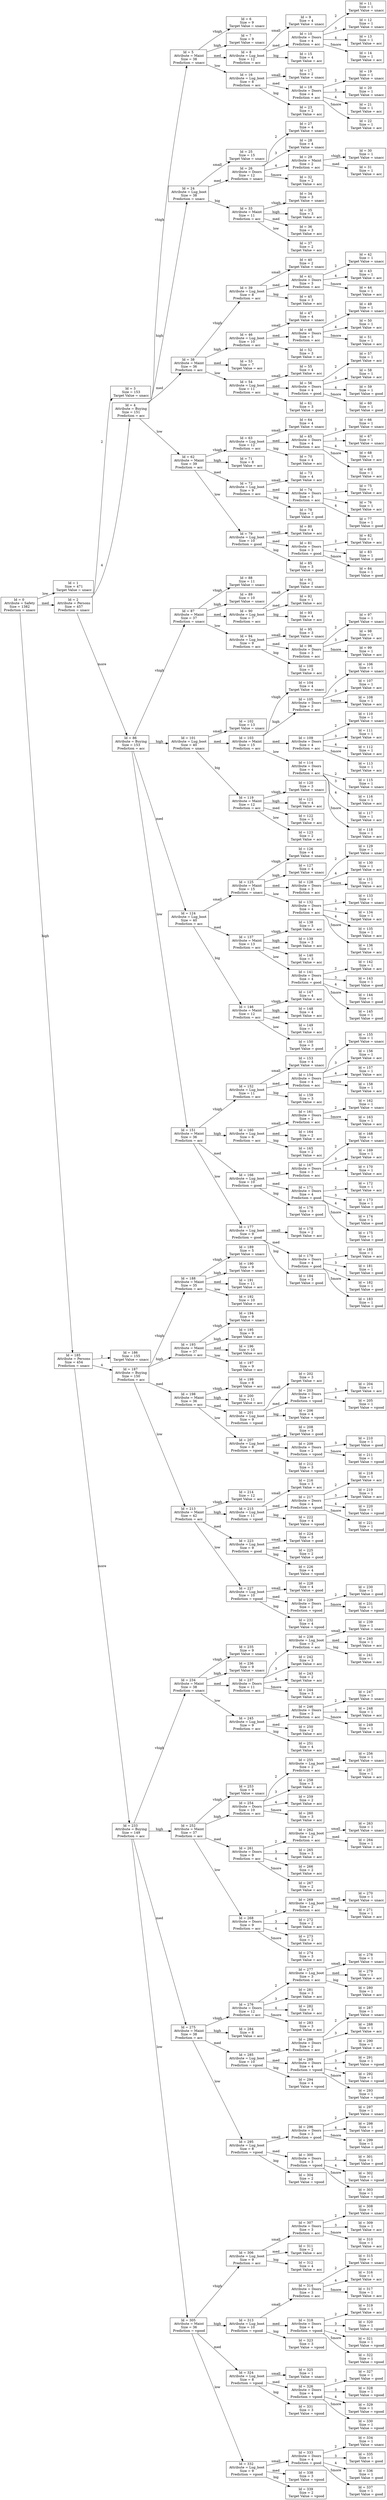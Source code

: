 digraph "Decision Tree" {
	rankdir=LR size="1000,500"
	node [shape=rectangle]
	"Id = 0
 Attribute = Safety
 Size = 1382
 Prediction = unacc" -> "Id = 1
 Size = 471
 Target Value = unacc" [label=low]
	"Id = 0
 Attribute = Safety
 Size = 1382
 Prediction = unacc" -> "Id = 2
 Attribute = Persons
 Size = 457
 Prediction = unacc" [label=med]
	"Id = 0
 Attribute = Safety
 Size = 1382
 Prediction = unacc" -> "Id = 185
 Attribute = Persons
 Size = 454
 Prediction = unacc" [label=high]
	"Id = 2
 Attribute = Persons
 Size = 457
 Prediction = unacc" -> "Id = 3
 Size = 153
 Target Value = unacc" [label=2]
	"Id = 2
 Attribute = Persons
 Size = 457
 Prediction = unacc" -> "Id = 4
 Attribute = Buying
 Size = 151
 Prediction = acc" [label=4]
	"Id = 2
 Attribute = Persons
 Size = 457
 Prediction = unacc" -> "Id = 86
 Attribute = Buying
 Size = 153
 Prediction = acc" [label=more]
	"Id = 185
 Attribute = Persons
 Size = 454
 Prediction = unacc" -> "Id = 186
 Size = 155
 Target Value = unacc" [label=2]
	"Id = 185
 Attribute = Persons
 Size = 454
 Prediction = unacc" -> "Id = 187
 Attribute = Buying
 Size = 150
 Prediction = acc" [label=4]
	"Id = 185
 Attribute = Persons
 Size = 454
 Prediction = unacc" -> "Id = 233
 Attribute = Buying
 Size = 149
 Prediction = acc" [label=more]
	"Id = 4
 Attribute = Buying
 Size = 151
 Prediction = acc" -> "Id = 5
 Attribute = Maint
 Size = 38
 Prediction = unacc" [label=vhigh]
	"Id = 4
 Attribute = Buying
 Size = 151
 Prediction = acc" -> "Id = 24
 Attribute = Lug_boot
 Size = 38
 Prediction = unacc" [label=high]
	"Id = 4
 Attribute = Buying
 Size = 151
 Prediction = acc" -> "Id = 38
 Attribute = Maint
 Size = 36
 Prediction = acc" [label=med]
	"Id = 4
 Attribute = Buying
 Size = 151
 Prediction = acc" -> "Id = 62
 Attribute = Maint
 Size = 39
 Prediction = acc" [label=low]
	"Id = 86
 Attribute = Buying
 Size = 153
 Prediction = acc" -> "Id = 87
 Attribute = Maint
 Size = 37
 Prediction = unacc" [label=vhigh]
	"Id = 86
 Attribute = Buying
 Size = 153
 Prediction = acc" -> "Id = 101
 Attribute = Lug_boot
 Size = 40
 Prediction = unacc" [label=high]
	"Id = 86
 Attribute = Buying
 Size = 153
 Prediction = acc" -> "Id = 124
 Attribute = Lug_boot
 Size = 40
 Prediction = acc" [label=med]
	"Id = 86
 Attribute = Buying
 Size = 153
 Prediction = acc" -> "Id = 151
 Attribute = Maint
 Size = 36
 Prediction = acc" [label=low]
	"Id = 187
 Attribute = Buying
 Size = 150
 Prediction = acc" -> "Id = 188
 Attribute = Maint
 Size = 35
 Prediction = acc" [label=vhigh]
	"Id = 187
 Attribute = Buying
 Size = 150
 Prediction = acc" -> "Id = 193
 Attribute = Maint
 Size = 37
 Prediction = acc" [label=high]
	"Id = 187
 Attribute = Buying
 Size = 150
 Prediction = acc" -> "Id = 198
 Attribute = Maint
 Size = 36
 Prediction = acc" [label=med]
	"Id = 187
 Attribute = Buying
 Size = 150
 Prediction = acc" -> "Id = 213
 Attribute = Maint
 Size = 42
 Prediction = acc" [label=low]
	"Id = 233
 Attribute = Buying
 Size = 149
 Prediction = acc" -> "Id = 234
 Attribute = Maint
 Size = 38
 Prediction = unacc" [label=vhigh]
	"Id = 233
 Attribute = Buying
 Size = 149
 Prediction = acc" -> "Id = 252
 Attribute = Maint
 Size = 37
 Prediction = acc" [label=high]
	"Id = 233
 Attribute = Buying
 Size = 149
 Prediction = acc" -> "Id = 275
 Attribute = Maint
 Size = 38
 Prediction = acc" [label=med]
	"Id = 233
 Attribute = Buying
 Size = 149
 Prediction = acc" -> "Id = 305
 Attribute = Maint
 Size = 36
 Prediction = vgood" [label=low]
	"Id = 5
 Attribute = Maint
 Size = 38
 Prediction = unacc" -> "Id = 6
 Size = 9
 Target Value = unacc" [label=vhigh]
	"Id = 5
 Attribute = Maint
 Size = 38
 Prediction = unacc" -> "Id = 7
 Size = 9
 Target Value = unacc" [label=high]
	"Id = 5
 Attribute = Maint
 Size = 38
 Prediction = unacc" -> "Id = 8
 Attribute = Lug_boot
 Size = 12
 Prediction = acc" [label=med]
	"Id = 5
 Attribute = Maint
 Size = 38
 Prediction = unacc" -> "Id = 16
 Attribute = Lug_boot
 Size = 8
 Prediction = acc" [label=low]
	"Id = 24
 Attribute = Lug_boot
 Size = 38
 Prediction = unacc" -> "Id = 25
 Size = 15
 Target Value = unacc" [label=small]
	"Id = 24
 Attribute = Lug_boot
 Size = 38
 Prediction = unacc" -> "Id = 26
 Attribute = Doors
 Size = 12
 Prediction = unacc" [label=med]
	"Id = 24
 Attribute = Lug_boot
 Size = 38
 Prediction = unacc" -> "Id = 33
 Attribute = Maint
 Size = 11
 Prediction = acc" [label=big]
	"Id = 38
 Attribute = Maint
 Size = 36
 Prediction = acc" -> "Id = 39
 Attribute = Lug_boot
 Size = 8
 Prediction = acc" [label=vhigh]
	"Id = 38
 Attribute = Maint
 Size = 36
 Prediction = acc" -> "Id = 46
 Attribute = Lug_boot
 Size = 10
 Prediction = acc" [label=high]
	"Id = 38
 Attribute = Maint
 Size = 36
 Prediction = acc" -> "Id = 53
 Size = 7
 Target Value = acc" [label=med]
	"Id = 38
 Attribute = Maint
 Size = 36
 Prediction = acc" -> "Id = 54
 Attribute = Lug_boot
 Size = 11
 Prediction = acc" [label=low]
	"Id = 62
 Attribute = Maint
 Size = 39
 Prediction = acc" -> "Id = 63
 Attribute = Lug_boot
 Size = 12
 Prediction = acc" [label=vhigh]
	"Id = 62
 Attribute = Maint
 Size = 39
 Prediction = acc" -> "Id = 71
 Size = 8
 Target Value = acc" [label=high]
	"Id = 62
 Attribute = Maint
 Size = 39
 Prediction = acc" -> "Id = 72
 Attribute = Lug_boot
 Size = 9
 Prediction = acc" [label=med]
	"Id = 62
 Attribute = Maint
 Size = 39
 Prediction = acc" -> "Id = 79
 Attribute = Lug_boot
 Size = 10
 Prediction = good" [label=low]
	"Id = 87
 Attribute = Maint
 Size = 37
 Prediction = unacc" -> "Id = 88
 Size = 11
 Target Value = unacc" [label=vhigh]
	"Id = 87
 Attribute = Maint
 Size = 37
 Prediction = unacc" -> "Id = 89
 Size = 10
 Target Value = unacc" [label=high]
	"Id = 87
 Attribute = Maint
 Size = 37
 Prediction = unacc" -> "Id = 90
 Attribute = Lug_boot
 Size = 7
 Prediction = acc" [label=med]
	"Id = 87
 Attribute = Maint
 Size = 37
 Prediction = unacc" -> "Id = 94
 Attribute = Lug_boot
 Size = 9
 Prediction = acc" [label=low]
	"Id = 101
 Attribute = Lug_boot
 Size = 40
 Prediction = unacc" -> "Id = 102
 Size = 13
 Target Value = unacc" [label=small]
	"Id = 101
 Attribute = Lug_boot
 Size = 40
 Prediction = unacc" -> "Id = 103
 Attribute = Maint
 Size = 15
 Prediction = acc" [label=med]
	"Id = 101
 Attribute = Lug_boot
 Size = 40
 Prediction = unacc" -> "Id = 119
 Attribute = Maint
 Size = 12
 Prediction = acc" [label=big]
	"Id = 124
 Attribute = Lug_boot
 Size = 40
 Prediction = acc" -> "Id = 125
 Attribute = Maint
 Size = 15
 Prediction = unacc" [label=small]
	"Id = 124
 Attribute = Lug_boot
 Size = 40
 Prediction = acc" -> "Id = 137
 Attribute = Maint
 Size = 13
 Prediction = acc" [label=med]
	"Id = 124
 Attribute = Lug_boot
 Size = 40
 Prediction = acc" -> "Id = 146
 Attribute = Maint
 Size = 12
 Prediction = acc" [label=big]
	"Id = 151
 Attribute = Maint
 Size = 36
 Prediction = acc" -> "Id = 152
 Attribute = Lug_boot
 Size = 11
 Prediction = acc" [label=vhigh]
	"Id = 151
 Attribute = Maint
 Size = 36
 Prediction = acc" -> "Id = 160
 Attribute = Lug_boot
 Size = 6
 Prediction = acc" [label=high]
	"Id = 151
 Attribute = Maint
 Size = 36
 Prediction = acc" -> "Id = 166
 Attribute = Lug_boot
 Size = 10
 Prediction = good" [label=med]
	"Id = 151
 Attribute = Maint
 Size = 36
 Prediction = acc" -> "Id = 177
 Attribute = Lug_boot
 Size = 9
 Prediction = good" [label=low]
	"Id = 188
 Attribute = Maint
 Size = 35
 Prediction = acc" -> "Id = 189
 Size = 5
 Target Value = unacc" [label=vhigh]
	"Id = 188
 Attribute = Maint
 Size = 35
 Prediction = acc" -> "Id = 190
 Size = 9
 Target Value = unacc" [label=high]
	"Id = 188
 Attribute = Maint
 Size = 35
 Prediction = acc" -> "Id = 191
 Size = 11
 Target Value = acc" [label=med]
	"Id = 188
 Attribute = Maint
 Size = 35
 Prediction = acc" -> "Id = 192
 Size = 10
 Target Value = acc" [label=low]
	"Id = 193
 Attribute = Maint
 Size = 37
 Prediction = acc" -> "Id = 194
 Size = 9
 Target Value = unacc" [label=vhigh]
	"Id = 193
 Attribute = Maint
 Size = 37
 Prediction = acc" -> "Id = 195
 Size = 9
 Target Value = acc" [label=high]
	"Id = 193
 Attribute = Maint
 Size = 37
 Prediction = acc" -> "Id = 196
 Size = 10
 Target Value = acc" [label=med]
	"Id = 193
 Attribute = Maint
 Size = 37
 Prediction = acc" -> "Id = 197
 Size = 9
 Target Value = acc" [label=low]
	"Id = 198
 Attribute = Maint
 Size = 36
 Prediction = acc" -> "Id = 199
 Size = 8
 Target Value = acc" [label=vhigh]
	"Id = 198
 Attribute = Maint
 Size = 36
 Prediction = acc" -> "Id = 200
 Size = 11
 Target Value = acc" [label=high]
	"Id = 198
 Attribute = Maint
 Size = 36
 Prediction = acc" -> "Id = 201
 Attribute = Lug_boot
 Size = 9
 Prediction = vgood" [label=med]
	"Id = 198
 Attribute = Maint
 Size = 36
 Prediction = acc" -> "Id = 207
 Attribute = Lug_boot
 Size = 8
 Prediction = vgood" [label=low]
	"Id = 213
 Attribute = Maint
 Size = 42
 Prediction = acc" -> "Id = 214
 Size = 12
 Target Value = acc" [label=vhigh]
	"Id = 213
 Attribute = Maint
 Size = 42
 Prediction = acc" -> "Id = 215
 Attribute = Lug_boot
 Size = 11
 Prediction = vgood" [label=high]
	"Id = 213
 Attribute = Maint
 Size = 42
 Prediction = acc" -> "Id = 223
 Attribute = Lug_boot
 Size = 9
 Prediction = good" [label=med]
	"Id = 213
 Attribute = Maint
 Size = 42
 Prediction = acc" -> "Id = 227
 Attribute = Lug_boot
 Size = 10
 Prediction = vgood" [label=low]
	"Id = 234
 Attribute = Maint
 Size = 38
 Prediction = unacc" -> "Id = 235
 Size = 9
 Target Value = unacc" [label=vhigh]
	"Id = 234
 Attribute = Maint
 Size = 38
 Prediction = unacc" -> "Id = 236
 Size = 9
 Target Value = unacc" [label=high]
	"Id = 234
 Attribute = Maint
 Size = 38
 Prediction = unacc" -> "Id = 237
 Attribute = Doors
 Size = 11
 Prediction = acc" [label=med]
	"Id = 234
 Attribute = Maint
 Size = 38
 Prediction = unacc" -> "Id = 245
 Attribute = Lug_boot
 Size = 9
 Prediction = acc" [label=low]
	"Id = 252
 Attribute = Maint
 Size = 37
 Prediction = acc" -> "Id = 253
 Size = 9
 Target Value = unacc" [label=vhigh]
	"Id = 252
 Attribute = Maint
 Size = 37
 Prediction = acc" -> "Id = 254
 Attribute = Doors
 Size = 10
 Prediction = acc" [label=high]
	"Id = 252
 Attribute = Maint
 Size = 37
 Prediction = acc" -> "Id = 261
 Attribute = Doors
 Size = 9
 Prediction = acc" [label=med]
	"Id = 252
 Attribute = Maint
 Size = 37
 Prediction = acc" -> "Id = 268
 Attribute = Doors
 Size = 9
 Prediction = acc" [label=low]
	"Id = 275
 Attribute = Maint
 Size = 38
 Prediction = acc" -> "Id = 276
 Attribute = Doors
 Size = 12
 Prediction = acc" [label=vhigh]
	"Id = 275
 Attribute = Maint
 Size = 38
 Prediction = acc" -> "Id = 284
 Size = 8
 Target Value = acc" [label=high]
	"Id = 275
 Attribute = Maint
 Size = 38
 Prediction = acc" -> "Id = 285
 Attribute = Lug_boot
 Size = 10
 Prediction = vgood" [label=med]
	"Id = 275
 Attribute = Maint
 Size = 38
 Prediction = acc" -> "Id = 295
 Attribute = Lug_boot
 Size = 8
 Prediction = vgood" [label=low]
	"Id = 305
 Attribute = Maint
 Size = 36
 Prediction = vgood" -> "Id = 306
 Attribute = Lug_boot
 Size = 9
 Prediction = acc" [label=vhigh]
	"Id = 305
 Attribute = Maint
 Size = 36
 Prediction = vgood" -> "Id = 313
 Attribute = Lug_boot
 Size = 10
 Prediction = vgood" [label=high]
	"Id = 305
 Attribute = Maint
 Size = 36
 Prediction = vgood" -> "Id = 324
 Attribute = Lug_boot
 Size = 8
 Prediction = vgood" [label=med]
	"Id = 305
 Attribute = Maint
 Size = 36
 Prediction = vgood" -> "Id = 332
 Attribute = Lug_boot
 Size = 9
 Prediction = vgood" [label=low]
	"Id = 8
 Attribute = Lug_boot
 Size = 12
 Prediction = acc" -> "Id = 9
 Size = 4
 Target Value = unacc" [label=small]
	"Id = 8
 Attribute = Lug_boot
 Size = 12
 Prediction = acc" -> "Id = 10
 Attribute = Doors
 Size = 4
 Prediction = acc" [label=med]
	"Id = 8
 Attribute = Lug_boot
 Size = 12
 Prediction = acc" -> "Id = 15
 Size = 4
 Target Value = acc" [label=big]
	"Id = 16
 Attribute = Lug_boot
 Size = 8
 Prediction = acc" -> "Id = 17
 Size = 2
 Target Value = unacc" [label=small]
	"Id = 16
 Attribute = Lug_boot
 Size = 8
 Prediction = acc" -> "Id = 18
 Attribute = Doors
 Size = 4
 Prediction = acc" [label=med]
	"Id = 16
 Attribute = Lug_boot
 Size = 8
 Prediction = acc" -> "Id = 23
 Size = 2
 Target Value = acc" [label=big]
	"Id = 26
 Attribute = Doors
 Size = 12
 Prediction = unacc" -> "Id = 27
 Size = 4
 Target Value = unacc" [label=2]
	"Id = 26
 Attribute = Doors
 Size = 12
 Prediction = unacc" -> "Id = 28
 Size = 4
 Target Value = unacc" [label=3]
	"Id = 26
 Attribute = Doors
 Size = 12
 Prediction = unacc" -> "Id = 29
 Attribute = Maint
 Size = 2
 Prediction = acc" [label=4]
	"Id = 26
 Attribute = Doors
 Size = 12
 Prediction = unacc" -> "Id = 32
 Size = 2
 Target Value = acc" [label="5more"]
	"Id = 33
 Attribute = Maint
 Size = 11
 Prediction = acc" -> "Id = 34
 Size = 3
 Target Value = unacc" [label=vhigh]
	"Id = 33
 Attribute = Maint
 Size = 11
 Prediction = acc" -> "Id = 35
 Size = 3
 Target Value = acc" [label=high]
	"Id = 33
 Attribute = Maint
 Size = 11
 Prediction = acc" -> "Id = 36
 Size = 3
 Target Value = acc" [label=med]
	"Id = 33
 Attribute = Maint
 Size = 11
 Prediction = acc" -> "Id = 37
 Size = 2
 Target Value = acc" [label=low]
	"Id = 39
 Attribute = Lug_boot
 Size = 8
 Prediction = acc" -> "Id = 40
 Size = 2
 Target Value = unacc" [label=small]
	"Id = 39
 Attribute = Lug_boot
 Size = 8
 Prediction = acc" -> "Id = 41
 Attribute = Doors
 Size = 3
 Prediction = acc" [label=med]
	"Id = 39
 Attribute = Lug_boot
 Size = 8
 Prediction = acc" -> "Id = 45
 Size = 3
 Target Value = acc" [label=big]
	"Id = 46
 Attribute = Lug_boot
 Size = 10
 Prediction = acc" -> "Id = 47
 Size = 4
 Target Value = unacc" [label=small]
	"Id = 46
 Attribute = Lug_boot
 Size = 10
 Prediction = acc" -> "Id = 48
 Attribute = Doors
 Size = 3
 Prediction = acc" [label=med]
	"Id = 46
 Attribute = Lug_boot
 Size = 10
 Prediction = acc" -> "Id = 52
 Size = 3
 Target Value = acc" [label=big]
	"Id = 54
 Attribute = Lug_boot
 Size = 11
 Prediction = acc" -> "Id = 55
 Size = 4
 Target Value = acc" [label=small]
	"Id = 54
 Attribute = Lug_boot
 Size = 11
 Prediction = acc" -> "Id = 56
 Attribute = Doors
 Size = 4
 Prediction = good" [label=med]
	"Id = 54
 Attribute = Lug_boot
 Size = 11
 Prediction = acc" -> "Id = 61
 Size = 3
 Target Value = good" [label=big]
	"Id = 63
 Attribute = Lug_boot
 Size = 12
 Prediction = acc" -> "Id = 64
 Size = 4
 Target Value = unacc" [label=small]
	"Id = 63
 Attribute = Lug_boot
 Size = 12
 Prediction = acc" -> "Id = 65
 Attribute = Doors
 Size = 4
 Prediction = acc" [label=med]
	"Id = 63
 Attribute = Lug_boot
 Size = 12
 Prediction = acc" -> "Id = 70
 Size = 4
 Target Value = acc" [label=big]
	"Id = 72
 Attribute = Lug_boot
 Size = 9
 Prediction = acc" -> "Id = 73
 Size = 4
 Target Value = acc" [label=small]
	"Id = 72
 Attribute = Lug_boot
 Size = 9
 Prediction = acc" -> "Id = 74
 Attribute = Doors
 Size = 3
 Prediction = acc" [label=med]
	"Id = 72
 Attribute = Lug_boot
 Size = 9
 Prediction = acc" -> "Id = 78
 Size = 2
 Target Value = good" [label=big]
	"Id = 79
 Attribute = Lug_boot
 Size = 10
 Prediction = good" -> "Id = 80
 Size = 4
 Target Value = acc" [label=small]
	"Id = 79
 Attribute = Lug_boot
 Size = 10
 Prediction = good" -> "Id = 81
 Attribute = Doors
 Size = 3
 Prediction = good" [label=med]
	"Id = 79
 Attribute = Lug_boot
 Size = 10
 Prediction = good" -> "Id = 85
 Size = 3
 Target Value = good" [label=big]
	"Id = 90
 Attribute = Lug_boot
 Size = 7
 Prediction = acc" -> "Id = 91
 Size = 2
 Target Value = unacc" [label=small]
	"Id = 90
 Attribute = Lug_boot
 Size = 7
 Prediction = acc" -> "Id = 92
 Size = 1
 Target Value = acc" [label=med]
	"Id = 90
 Attribute = Lug_boot
 Size = 7
 Prediction = acc" -> "Id = 93
 Size = 4
 Target Value = acc" [label=big]
	"Id = 94
 Attribute = Lug_boot
 Size = 9
 Prediction = acc" -> "Id = 95
 Size = 3
 Target Value = unacc" [label=small]
	"Id = 94
 Attribute = Lug_boot
 Size = 9
 Prediction = acc" -> "Id = 96
 Attribute = Doors
 Size = 3
 Prediction = acc" [label=med]
	"Id = 94
 Attribute = Lug_boot
 Size = 9
 Prediction = acc" -> "Id = 100
 Size = 3
 Target Value = acc" [label=big]
	"Id = 103
 Attribute = Maint
 Size = 15
 Prediction = acc" -> "Id = 104
 Size = 4
 Target Value = unacc" [label=vhigh]
	"Id = 103
 Attribute = Maint
 Size = 15
 Prediction = acc" -> "Id = 105
 Attribute = Doors
 Size = 3
 Prediction = acc" [label=high]
	"Id = 103
 Attribute = Maint
 Size = 15
 Prediction = acc" -> "Id = 109
 Attribute = Doors
 Size = 4
 Prediction = acc" [label=med]
	"Id = 103
 Attribute = Maint
 Size = 15
 Prediction = acc" -> "Id = 114
 Attribute = Doors
 Size = 4
 Prediction = acc" [label=low]
	"Id = 119
 Attribute = Maint
 Size = 12
 Prediction = acc" -> "Id = 120
 Size = 3
 Target Value = unacc" [label=vhigh]
	"Id = 119
 Attribute = Maint
 Size = 12
 Prediction = acc" -> "Id = 121
 Size = 4
 Target Value = acc" [label=high]
	"Id = 119
 Attribute = Maint
 Size = 12
 Prediction = acc" -> "Id = 122
 Size = 3
 Target Value = acc" [label=med]
	"Id = 119
 Attribute = Maint
 Size = 12
 Prediction = acc" -> "Id = 123
 Size = 2
 Target Value = acc" [label=low]
	"Id = 125
 Attribute = Maint
 Size = 15
 Prediction = unacc" -> "Id = 126
 Size = 4
 Target Value = unacc" [label=vhigh]
	"Id = 125
 Attribute = Maint
 Size = 15
 Prediction = unacc" -> "Id = 127
 Size = 4
 Target Value = unacc" [label=high]
	"Id = 125
 Attribute = Maint
 Size = 15
 Prediction = unacc" -> "Id = 128
 Attribute = Doors
 Size = 3
 Prediction = acc" [label=med]
	"Id = 125
 Attribute = Maint
 Size = 15
 Prediction = unacc" -> "Id = 132
 Attribute = Doors
 Size = 4
 Prediction = acc" [label=low]
	"Id = 137
 Attribute = Maint
 Size = 13
 Prediction = acc" -> "Id = 138
 Size = 3
 Target Value = acc" [label=vhigh]
	"Id = 137
 Attribute = Maint
 Size = 13
 Prediction = acc" -> "Id = 139
 Size = 3
 Target Value = acc" [label=high]
	"Id = 137
 Attribute = Maint
 Size = 13
 Prediction = acc" -> "Id = 140
 Size = 3
 Target Value = acc" [label=med]
	"Id = 137
 Attribute = Maint
 Size = 13
 Prediction = acc" -> "Id = 141
 Attribute = Doors
 Size = 4
 Prediction = good" [label=low]
	"Id = 146
 Attribute = Maint
 Size = 12
 Prediction = acc" -> "Id = 147
 Size = 4
 Target Value = acc" [label=vhigh]
	"Id = 146
 Attribute = Maint
 Size = 12
 Prediction = acc" -> "Id = 148
 Size = 4
 Target Value = acc" [label=high]
	"Id = 146
 Attribute = Maint
 Size = 12
 Prediction = acc" -> "Id = 149
 Size = 1
 Target Value = acc" [label=med]
	"Id = 146
 Attribute = Maint
 Size = 12
 Prediction = acc" -> "Id = 150
 Size = 3
 Target Value = good" [label=low]
	"Id = 152
 Attribute = Lug_boot
 Size = 11
 Prediction = acc" -> "Id = 153
 Size = 4
 Target Value = unacc" [label=small]
	"Id = 152
 Attribute = Lug_boot
 Size = 11
 Prediction = acc" -> "Id = 154
 Attribute = Doors
 Size = 4
 Prediction = acc" [label=med]
	"Id = 152
 Attribute = Lug_boot
 Size = 11
 Prediction = acc" -> "Id = 159
 Size = 3
 Target Value = acc" [label=big]
	"Id = 160
 Attribute = Lug_boot
 Size = 6
 Prediction = acc" -> "Id = 161
 Attribute = Doors
 Size = 2
 Prediction = acc" [label=small]
	"Id = 160
 Attribute = Lug_boot
 Size = 6
 Prediction = acc" -> "Id = 164
 Size = 2
 Target Value = acc" [label=med]
	"Id = 160
 Attribute = Lug_boot
 Size = 6
 Prediction = acc" -> "Id = 165
 Size = 2
 Target Value = acc" [label=big]
	"Id = 166
 Attribute = Lug_boot
 Size = 10
 Prediction = good" -> "Id = 167
 Attribute = Doors
 Size = 3
 Prediction = acc" [label=small]
	"Id = 166
 Attribute = Lug_boot
 Size = 10
 Prediction = good" -> "Id = 171
 Attribute = Doors
 Size = 4
 Prediction = good" [label=med]
	"Id = 166
 Attribute = Lug_boot
 Size = 10
 Prediction = good" -> "Id = 176
 Size = 3
 Target Value = good" [label=big]
	"Id = 177
 Attribute = Lug_boot
 Size = 9
 Prediction = good" -> "Id = 178
 Size = 2
 Target Value = acc" [label=small]
	"Id = 177
 Attribute = Lug_boot
 Size = 9
 Prediction = good" -> "Id = 179
 Attribute = Doors
 Size = 4
 Prediction = good" [label=med]
	"Id = 177
 Attribute = Lug_boot
 Size = 9
 Prediction = good" -> "Id = 184
 Size = 3
 Target Value = good" [label=big]
	"Id = 201
 Attribute = Lug_boot
 Size = 9
 Prediction = vgood" -> "Id = 202
 Size = 3
 Target Value = acc" [label=small]
	"Id = 201
 Attribute = Lug_boot
 Size = 9
 Prediction = vgood" -> "Id = 203
 Attribute = Doors
 Size = 2
 Prediction = vgood" [label=med]
	"Id = 201
 Attribute = Lug_boot
 Size = 9
 Prediction = vgood" -> "Id = 206
 Size = 4
 Target Value = vgood" [label=big]
	"Id = 207
 Attribute = Lug_boot
 Size = 8
 Prediction = vgood" -> "Id = 208
 Size = 3
 Target Value = good" [label=small]
	"Id = 207
 Attribute = Lug_boot
 Size = 8
 Prediction = vgood" -> "Id = 209
 Attribute = Doors
 Size = 2
 Prediction = vgood" [label=med]
	"Id = 207
 Attribute = Lug_boot
 Size = 8
 Prediction = vgood" -> "Id = 212
 Size = 3
 Target Value = vgood" [label=big]
	"Id = 215
 Attribute = Lug_boot
 Size = 11
 Prediction = vgood" -> "Id = 216
 Size = 3
 Target Value = acc" [label=small]
	"Id = 215
 Attribute = Lug_boot
 Size = 11
 Prediction = vgood" -> "Id = 217
 Attribute = Doors
 Size = 4
 Prediction = vgood" [label=med]
	"Id = 215
 Attribute = Lug_boot
 Size = 11
 Prediction = vgood" -> "Id = 222
 Size = 4
 Target Value = vgood" [label=big]
	"Id = 223
 Attribute = Lug_boot
 Size = 9
 Prediction = good" -> "Id = 224
 Size = 3
 Target Value = good" [label=small]
	"Id = 223
 Attribute = Lug_boot
 Size = 9
 Prediction = good" -> "Id = 225
 Size = 2
 Target Value = good" [label=med]
	"Id = 223
 Attribute = Lug_boot
 Size = 9
 Prediction = good" -> "Id = 226
 Size = 4
 Target Value = vgood" [label=big]
	"Id = 227
 Attribute = Lug_boot
 Size = 10
 Prediction = vgood" -> "Id = 228
 Size = 4
 Target Value = good" [label=small]
	"Id = 227
 Attribute = Lug_boot
 Size = 10
 Prediction = vgood" -> "Id = 229
 Attribute = Doors
 Size = 2
 Prediction = vgood" [label=med]
	"Id = 227
 Attribute = Lug_boot
 Size = 10
 Prediction = vgood" -> "Id = 232
 Size = 4
 Target Value = vgood" [label=big]
	"Id = 237
 Attribute = Doors
 Size = 11
 Prediction = acc" -> "Id = 238
 Attribute = Lug_boot
 Size = 3
 Prediction = acc" [label=2]
	"Id = 237
 Attribute = Doors
 Size = 11
 Prediction = acc" -> "Id = 242
 Size = 3
 Target Value = acc" [label=3]
	"Id = 237
 Attribute = Doors
 Size = 11
 Prediction = acc" -> "Id = 243
 Size = 2
 Target Value = acc" [label=4]
	"Id = 237
 Attribute = Doors
 Size = 11
 Prediction = acc" -> "Id = 244
 Size = 3
 Target Value = acc" [label="5more"]
	"Id = 245
 Attribute = Lug_boot
 Size = 9
 Prediction = acc" -> "Id = 246
 Attribute = Doors
 Size = 3
 Prediction = acc" [label=small]
	"Id = 245
 Attribute = Lug_boot
 Size = 9
 Prediction = acc" -> "Id = 250
 Size = 2
 Target Value = acc" [label=med]
	"Id = 245
 Attribute = Lug_boot
 Size = 9
 Prediction = acc" -> "Id = 251
 Size = 4
 Target Value = acc" [label=big]
	"Id = 254
 Attribute = Doors
 Size = 10
 Prediction = acc" -> "Id = 255
 Attribute = Lug_boot
 Size = 2
 Prediction = acc" [label=2]
	"Id = 254
 Attribute = Doors
 Size = 10
 Prediction = acc" -> "Id = 258
 Size = 3
 Target Value = acc" [label=3]
	"Id = 254
 Attribute = Doors
 Size = 10
 Prediction = acc" -> "Id = 259
 Size = 2
 Target Value = acc" [label=4]
	"Id = 254
 Attribute = Doors
 Size = 10
 Prediction = acc" -> "Id = 260
 Size = 3
 Target Value = acc" [label="5more"]
	"Id = 261
 Attribute = Doors
 Size = 9
 Prediction = acc" -> "Id = 262
 Attribute = Lug_boot
 Size = 2
 Prediction = acc" [label=2]
	"Id = 261
 Attribute = Doors
 Size = 9
 Prediction = acc" -> "Id = 265
 Size = 3
 Target Value = acc" [label=3]
	"Id = 261
 Attribute = Doors
 Size = 9
 Prediction = acc" -> "Id = 266
 Size = 2
 Target Value = acc" [label=4]
	"Id = 261
 Attribute = Doors
 Size = 9
 Prediction = acc" -> "Id = 267
 Size = 2
 Target Value = acc" [label="5more"]
	"Id = 268
 Attribute = Doors
 Size = 9
 Prediction = acc" -> "Id = 269
 Attribute = Lug_boot
 Size = 2
 Prediction = acc" [label=2]
	"Id = 268
 Attribute = Doors
 Size = 9
 Prediction = acc" -> "Id = 272
 Size = 2
 Target Value = acc" [label=3]
	"Id = 268
 Attribute = Doors
 Size = 9
 Prediction = acc" -> "Id = 273
 Size = 2
 Target Value = acc" [label=4]
	"Id = 268
 Attribute = Doors
 Size = 9
 Prediction = acc" -> "Id = 274
 Size = 3
 Target Value = acc" [label="5more"]
	"Id = 276
 Attribute = Doors
 Size = 12
 Prediction = acc" -> "Id = 277
 Attribute = Lug_boot
 Size = 3
 Prediction = acc" [label=2]
	"Id = 276
 Attribute = Doors
 Size = 12
 Prediction = acc" -> "Id = 281
 Size = 3
 Target Value = acc" [label=3]
	"Id = 276
 Attribute = Doors
 Size = 12
 Prediction = acc" -> "Id = 282
 Size = 3
 Target Value = acc" [label=4]
	"Id = 276
 Attribute = Doors
 Size = 12
 Prediction = acc" -> "Id = 283
 Size = 3
 Target Value = acc" [label="5more"]
	"Id = 285
 Attribute = Lug_boot
 Size = 10
 Prediction = vgood" -> "Id = 286
 Attribute = Doors
 Size = 2
 Prediction = acc" [label=small]
	"Id = 285
 Attribute = Lug_boot
 Size = 10
 Prediction = vgood" -> "Id = 289
 Attribute = Doors
 Size = 4
 Prediction = vgood" [label=med]
	"Id = 285
 Attribute = Lug_boot
 Size = 10
 Prediction = vgood" -> "Id = 294
 Size = 4
 Target Value = vgood" [label=big]
	"Id = 295
 Attribute = Lug_boot
 Size = 8
 Prediction = vgood" -> "Id = 296
 Attribute = Doors
 Size = 3
 Prediction = good" [label=small]
	"Id = 295
 Attribute = Lug_boot
 Size = 8
 Prediction = vgood" -> "Id = 300
 Attribute = Doors
 Size = 3
 Prediction = vgood" [label=med]
	"Id = 295
 Attribute = Lug_boot
 Size = 8
 Prediction = vgood" -> "Id = 304
 Size = 2
 Target Value = vgood" [label=big]
	"Id = 306
 Attribute = Lug_boot
 Size = 9
 Prediction = acc" -> "Id = 307
 Attribute = Doors
 Size = 3
 Prediction = acc" [label=small]
	"Id = 306
 Attribute = Lug_boot
 Size = 9
 Prediction = acc" -> "Id = 311
 Size = 2
 Target Value = acc" [label=med]
	"Id = 306
 Attribute = Lug_boot
 Size = 9
 Prediction = acc" -> "Id = 312
 Size = 4
 Target Value = acc" [label=big]
	"Id = 313
 Attribute = Lug_boot
 Size = 10
 Prediction = vgood" -> "Id = 314
 Attribute = Doors
 Size = 3
 Prediction = acc" [label=small]
	"Id = 313
 Attribute = Lug_boot
 Size = 10
 Prediction = vgood" -> "Id = 318
 Attribute = Doors
 Size = 4
 Prediction = vgood" [label=med]
	"Id = 313
 Attribute = Lug_boot
 Size = 10
 Prediction = vgood" -> "Id = 323
 Size = 3
 Target Value = vgood" [label=big]
	"Id = 324
 Attribute = Lug_boot
 Size = 8
 Prediction = vgood" -> "Id = 325
 Size = 1
 Target Value = unacc" [label=small]
	"Id = 324
 Attribute = Lug_boot
 Size = 8
 Prediction = vgood" -> "Id = 326
 Attribute = Doors
 Size = 4
 Prediction = vgood" [label=med]
	"Id = 324
 Attribute = Lug_boot
 Size = 8
 Prediction = vgood" -> "Id = 331
 Size = 3
 Target Value = vgood" [label=big]
	"Id = 332
 Attribute = Lug_boot
 Size = 9
 Prediction = vgood" -> "Id = 333
 Attribute = Doors
 Size = 4
 Prediction = good" [label=small]
	"Id = 332
 Attribute = Lug_boot
 Size = 9
 Prediction = vgood" -> "Id = 338
 Size = 3
 Target Value = vgood" [label=med]
	"Id = 332
 Attribute = Lug_boot
 Size = 9
 Prediction = vgood" -> "Id = 339
 Size = 2
 Target Value = vgood" [label=big]
	"Id = 10
 Attribute = Doors
 Size = 4
 Prediction = acc" -> "Id = 11
 Size = 1
 Target Value = unacc" [label=2]
	"Id = 10
 Attribute = Doors
 Size = 4
 Prediction = acc" -> "Id = 12
 Size = 1
 Target Value = unacc" [label=3]
	"Id = 10
 Attribute = Doors
 Size = 4
 Prediction = acc" -> "Id = 13
 Size = 1
 Target Value = acc" [label=4]
	"Id = 10
 Attribute = Doors
 Size = 4
 Prediction = acc" -> "Id = 14
 Size = 1
 Target Value = acc" [label="5more"]
	"Id = 18
 Attribute = Doors
 Size = 4
 Prediction = acc" -> "Id = 19
 Size = 1
 Target Value = unacc" [label=2]
	"Id = 18
 Attribute = Doors
 Size = 4
 Prediction = acc" -> "Id = 20
 Size = 1
 Target Value = unacc" [label=3]
	"Id = 18
 Attribute = Doors
 Size = 4
 Prediction = acc" -> "Id = 21
 Size = 1
 Target Value = acc" [label=4]
	"Id = 18
 Attribute = Doors
 Size = 4
 Prediction = acc" -> "Id = 22
 Size = 1
 Target Value = acc" [label="5more"]
	"Id = 29
 Attribute = Maint
 Size = 2
 Prediction = acc" -> "Id = 30
 Size = 1
 Target Value = unacc" [label=vhigh]
	"Id = 29
 Attribute = Maint
 Size = 2
 Prediction = acc" -> "Id = 31
 Size = 1
 Target Value = acc" [label=med]
	"Id = 41
 Attribute = Doors
 Size = 3
 Prediction = acc" -> "Id = 42
 Size = 1
 Target Value = unacc" [label=2]
	"Id = 41
 Attribute = Doors
 Size = 3
 Prediction = acc" -> "Id = 43
 Size = 1
 Target Value = acc" [label=4]
	"Id = 41
 Attribute = Doors
 Size = 3
 Prediction = acc" -> "Id = 44
 Size = 1
 Target Value = acc" [label="5more"]
	"Id = 48
 Attribute = Doors
 Size = 3
 Prediction = acc" -> "Id = 49
 Size = 1
 Target Value = unacc" [label=2]
	"Id = 48
 Attribute = Doors
 Size = 3
 Prediction = acc" -> "Id = 50
 Size = 1
 Target Value = acc" [label=4]
	"Id = 48
 Attribute = Doors
 Size = 3
 Prediction = acc" -> "Id = 51
 Size = 1
 Target Value = acc" [label="5more"]
	"Id = 56
 Attribute = Doors
 Size = 4
 Prediction = good" -> "Id = 57
 Size = 1
 Target Value = acc" [label=2]
	"Id = 56
 Attribute = Doors
 Size = 4
 Prediction = good" -> "Id = 58
 Size = 1
 Target Value = acc" [label=3]
	"Id = 56
 Attribute = Doors
 Size = 4
 Prediction = good" -> "Id = 59
 Size = 1
 Target Value = good" [label=4]
	"Id = 56
 Attribute = Doors
 Size = 4
 Prediction = good" -> "Id = 60
 Size = 1
 Target Value = good" [label="5more"]
	"Id = 65
 Attribute = Doors
 Size = 4
 Prediction = acc" -> "Id = 66
 Size = 1
 Target Value = unacc" [label=2]
	"Id = 65
 Attribute = Doors
 Size = 4
 Prediction = acc" -> "Id = 67
 Size = 1
 Target Value = unacc" [label=3]
	"Id = 65
 Attribute = Doors
 Size = 4
 Prediction = acc" -> "Id = 68
 Size = 1
 Target Value = acc" [label=4]
	"Id = 65
 Attribute = Doors
 Size = 4
 Prediction = acc" -> "Id = 69
 Size = 1
 Target Value = acc" [label="5more"]
	"Id = 74
 Attribute = Doors
 Size = 3
 Prediction = acc" -> "Id = 75
 Size = 1
 Target Value = acc" [label=2]
	"Id = 74
 Attribute = Doors
 Size = 3
 Prediction = acc" -> "Id = 76
 Size = 1
 Target Value = acc" [label=3]
	"Id = 74
 Attribute = Doors
 Size = 3
 Prediction = acc" -> "Id = 77
 Size = 1
 Target Value = good" [label=4]
	"Id = 81
 Attribute = Doors
 Size = 3
 Prediction = good" -> "Id = 82
 Size = 1
 Target Value = acc" [label=2]
	"Id = 81
 Attribute = Doors
 Size = 3
 Prediction = good" -> "Id = 83
 Size = 1
 Target Value = good" [label=4]
	"Id = 81
 Attribute = Doors
 Size = 3
 Prediction = good" -> "Id = 84
 Size = 1
 Target Value = good" [label="5more"]
	"Id = 96
 Attribute = Doors
 Size = 3
 Prediction = acc" -> "Id = 97
 Size = 1
 Target Value = unacc" [label=2]
	"Id = 96
 Attribute = Doors
 Size = 3
 Prediction = acc" -> "Id = 98
 Size = 1
 Target Value = acc" [label=3]
	"Id = 96
 Attribute = Doors
 Size = 3
 Prediction = acc" -> "Id = 99
 Size = 1
 Target Value = acc" [label="5more"]
	"Id = 105
 Attribute = Doors
 Size = 3
 Prediction = acc" -> "Id = 106
 Size = 1
 Target Value = unacc" [label=2]
	"Id = 105
 Attribute = Doors
 Size = 3
 Prediction = acc" -> "Id = 107
 Size = 1
 Target Value = acc" [label=3]
	"Id = 105
 Attribute = Doors
 Size = 3
 Prediction = acc" -> "Id = 108
 Size = 1
 Target Value = acc" [label="5more"]
	"Id = 109
 Attribute = Doors
 Size = 4
 Prediction = acc" -> "Id = 110
 Size = 1
 Target Value = unacc" [label=2]
	"Id = 109
 Attribute = Doors
 Size = 4
 Prediction = acc" -> "Id = 111
 Size = 1
 Target Value = acc" [label=3]
	"Id = 109
 Attribute = Doors
 Size = 4
 Prediction = acc" -> "Id = 112
 Size = 1
 Target Value = acc" [label=4]
	"Id = 109
 Attribute = Doors
 Size = 4
 Prediction = acc" -> "Id = 113
 Size = 1
 Target Value = acc" [label="5more"]
	"Id = 114
 Attribute = Doors
 Size = 4
 Prediction = acc" -> "Id = 115
 Size = 1
 Target Value = unacc" [label=2]
	"Id = 114
 Attribute = Doors
 Size = 4
 Prediction = acc" -> "Id = 116
 Size = 1
 Target Value = acc" [label=3]
	"Id = 114
 Attribute = Doors
 Size = 4
 Prediction = acc" -> "Id = 117
 Size = 1
 Target Value = acc" [label=4]
	"Id = 114
 Attribute = Doors
 Size = 4
 Prediction = acc" -> "Id = 118
 Size = 1
 Target Value = acc" [label="5more"]
	"Id = 128
 Attribute = Doors
 Size = 3
 Prediction = acc" -> "Id = 129
 Size = 1
 Target Value = unacc" [label=2]
	"Id = 128
 Attribute = Doors
 Size = 3
 Prediction = acc" -> "Id = 130
 Size = 1
 Target Value = acc" [label=4]
	"Id = 128
 Attribute = Doors
 Size = 3
 Prediction = acc" -> "Id = 131
 Size = 1
 Target Value = acc" [label="5more"]
	"Id = 132
 Attribute = Doors
 Size = 4
 Prediction = acc" -> "Id = 133
 Size = 1
 Target Value = unacc" [label=2]
	"Id = 132
 Attribute = Doors
 Size = 4
 Prediction = acc" -> "Id = 134
 Size = 1
 Target Value = acc" [label=3]
	"Id = 132
 Attribute = Doors
 Size = 4
 Prediction = acc" -> "Id = 135
 Size = 1
 Target Value = acc" [label=4]
	"Id = 132
 Attribute = Doors
 Size = 4
 Prediction = acc" -> "Id = 136
 Size = 1
 Target Value = acc" [label="5more"]
	"Id = 141
 Attribute = Doors
 Size = 4
 Prediction = good" -> "Id = 142
 Size = 1
 Target Value = acc" [label=2]
	"Id = 141
 Attribute = Doors
 Size = 4
 Prediction = good" -> "Id = 143
 Size = 1
 Target Value = good" [label=3]
	"Id = 141
 Attribute = Doors
 Size = 4
 Prediction = good" -> "Id = 144
 Size = 1
 Target Value = good" [label=4]
	"Id = 141
 Attribute = Doors
 Size = 4
 Prediction = good" -> "Id = 145
 Size = 1
 Target Value = good" [label="5more"]
	"Id = 154
 Attribute = Doors
 Size = 4
 Prediction = acc" -> "Id = 155
 Size = 1
 Target Value = unacc" [label=2]
	"Id = 154
 Attribute = Doors
 Size = 4
 Prediction = acc" -> "Id = 156
 Size = 1
 Target Value = acc" [label=3]
	"Id = 154
 Attribute = Doors
 Size = 4
 Prediction = acc" -> "Id = 157
 Size = 1
 Target Value = acc" [label=4]
	"Id = 154
 Attribute = Doors
 Size = 4
 Prediction = acc" -> "Id = 158
 Size = 1
 Target Value = acc" [label="5more"]
	"Id = 161
 Attribute = Doors
 Size = 2
 Prediction = acc" -> "Id = 162
 Size = 1
 Target Value = unacc" [label=2]
	"Id = 161
 Attribute = Doors
 Size = 2
 Prediction = acc" -> "Id = 163
 Size = 1
 Target Value = acc" [label="5more"]
	"Id = 167
 Attribute = Doors
 Size = 3
 Prediction = acc" -> "Id = 168
 Size = 1
 Target Value = unacc" [label=2]
	"Id = 167
 Attribute = Doors
 Size = 3
 Prediction = acc" -> "Id = 169
 Size = 1
 Target Value = acc" [label=3]
	"Id = 167
 Attribute = Doors
 Size = 3
 Prediction = acc" -> "Id = 170
 Size = 1
 Target Value = acc" [label=4]
	"Id = 171
 Attribute = Doors
 Size = 4
 Prediction = good" -> "Id = 172
 Size = 1
 Target Value = acc" [label=2]
	"Id = 171
 Attribute = Doors
 Size = 4
 Prediction = good" -> "Id = 173
 Size = 1
 Target Value = good" [label=3]
	"Id = 171
 Attribute = Doors
 Size = 4
 Prediction = good" -> "Id = 174
 Size = 1
 Target Value = good" [label=4]
	"Id = 171
 Attribute = Doors
 Size = 4
 Prediction = good" -> "Id = 175
 Size = 1
 Target Value = good" [label="5more"]
	"Id = 179
 Attribute = Doors
 Size = 4
 Prediction = good" -> "Id = 180
 Size = 1
 Target Value = acc" [label=2]
	"Id = 179
 Attribute = Doors
 Size = 4
 Prediction = good" -> "Id = 181
 Size = 1
 Target Value = good" [label=3]
	"Id = 179
 Attribute = Doors
 Size = 4
 Prediction = good" -> "Id = 182
 Size = 1
 Target Value = good" [label=4]
	"Id = 179
 Attribute = Doors
 Size = 4
 Prediction = good" -> "Id = 183
 Size = 1
 Target Value = good" [label="5more"]
	"Id = 203
 Attribute = Doors
 Size = 2
 Prediction = vgood" -> "Id = 204
 Size = 1
 Target Value = acc" [label=3]
	"Id = 203
 Attribute = Doors
 Size = 2
 Prediction = vgood" -> "Id = 205
 Size = 1
 Target Value = vgood" [label=4]
	"Id = 209
 Attribute = Doors
 Size = 2
 Prediction = vgood" -> "Id = 210
 Size = 1
 Target Value = good" [label=3]
	"Id = 209
 Attribute = Doors
 Size = 2
 Prediction = vgood" -> "Id = 211
 Size = 1
 Target Value = vgood" [label="5more"]
	"Id = 217
 Attribute = Doors
 Size = 4
 Prediction = vgood" -> "Id = 218
 Size = 1
 Target Value = acc" [label=2]
	"Id = 217
 Attribute = Doors
 Size = 4
 Prediction = vgood" -> "Id = 219
 Size = 1
 Target Value = acc" [label=3]
	"Id = 217
 Attribute = Doors
 Size = 4
 Prediction = vgood" -> "Id = 220
 Size = 1
 Target Value = vgood" [label=4]
	"Id = 217
 Attribute = Doors
 Size = 4
 Prediction = vgood" -> "Id = 221
 Size = 1
 Target Value = vgood" [label="5more"]
	"Id = 229
 Attribute = Doors
 Size = 2
 Prediction = vgood" -> "Id = 230
 Size = 1
 Target Value = good" [label=2]
	"Id = 229
 Attribute = Doors
 Size = 2
 Prediction = vgood" -> "Id = 231
 Size = 1
 Target Value = vgood" [label="5more"]
	"Id = 238
 Attribute = Lug_boot
 Size = 3
 Prediction = acc" -> "Id = 239
 Size = 1
 Target Value = unacc" [label=small]
	"Id = 238
 Attribute = Lug_boot
 Size = 3
 Prediction = acc" -> "Id = 240
 Size = 1
 Target Value = acc" [label=med]
	"Id = 238
 Attribute = Lug_boot
 Size = 3
 Prediction = acc" -> "Id = 241
 Size = 1
 Target Value = acc" [label=big]
	"Id = 246
 Attribute = Doors
 Size = 3
 Prediction = acc" -> "Id = 247
 Size = 1
 Target Value = unacc" [label=2]
	"Id = 246
 Attribute = Doors
 Size = 3
 Prediction = acc" -> "Id = 248
 Size = 1
 Target Value = acc" [label=3]
	"Id = 246
 Attribute = Doors
 Size = 3
 Prediction = acc" -> "Id = 249
 Size = 1
 Target Value = acc" [label="5more"]
	"Id = 255
 Attribute = Lug_boot
 Size = 2
 Prediction = acc" -> "Id = 256
 Size = 1
 Target Value = unacc" [label=small]
	"Id = 255
 Attribute = Lug_boot
 Size = 2
 Prediction = acc" -> "Id = 257
 Size = 1
 Target Value = acc" [label=med]
	"Id = 262
 Attribute = Lug_boot
 Size = 2
 Prediction = acc" -> "Id = 263
 Size = 1
 Target Value = unacc" [label=small]
	"Id = 262
 Attribute = Lug_boot
 Size = 2
 Prediction = acc" -> "Id = 264
 Size = 1
 Target Value = acc" [label=med]
	"Id = 269
 Attribute = Lug_boot
 Size = 2
 Prediction = acc" -> "Id = 270
 Size = 1
 Target Value = unacc" [label=small]
	"Id = 269
 Attribute = Lug_boot
 Size = 2
 Prediction = acc" -> "Id = 271
 Size = 1
 Target Value = acc" [label=big]
	"Id = 277
 Attribute = Lug_boot
 Size = 3
 Prediction = acc" -> "Id = 278
 Size = 1
 Target Value = unacc" [label=small]
	"Id = 277
 Attribute = Lug_boot
 Size = 3
 Prediction = acc" -> "Id = 279
 Size = 1
 Target Value = acc" [label=med]
	"Id = 277
 Attribute = Lug_boot
 Size = 3
 Prediction = acc" -> "Id = 280
 Size = 1
 Target Value = acc" [label=big]
	"Id = 286
 Attribute = Doors
 Size = 2
 Prediction = acc" -> "Id = 287
 Size = 1
 Target Value = unacc" [label=2]
	"Id = 286
 Attribute = Doors
 Size = 2
 Prediction = acc" -> "Id = 288
 Size = 1
 Target Value = acc" [label=3]
	"Id = 289
 Attribute = Doors
 Size = 4
 Prediction = vgood" -> "Id = 290
 Size = 1
 Target Value = acc" [label=2]
	"Id = 289
 Attribute = Doors
 Size = 4
 Prediction = vgood" -> "Id = 291
 Size = 1
 Target Value = vgood" [label=3]
	"Id = 289
 Attribute = Doors
 Size = 4
 Prediction = vgood" -> "Id = 292
 Size = 1
 Target Value = vgood" [label=4]
	"Id = 289
 Attribute = Doors
 Size = 4
 Prediction = vgood" -> "Id = 293
 Size = 1
 Target Value = vgood" [label="5more"]
	"Id = 296
 Attribute = Doors
 Size = 3
 Prediction = good" -> "Id = 297
 Size = 1
 Target Value = unacc" [label=2]
	"Id = 296
 Attribute = Doors
 Size = 3
 Prediction = good" -> "Id = 298
 Size = 1
 Target Value = good" [label=4]
	"Id = 296
 Attribute = Doors
 Size = 3
 Prediction = good" -> "Id = 299
 Size = 1
 Target Value = good" [label="5more"]
	"Id = 300
 Attribute = Doors
 Size = 3
 Prediction = vgood" -> "Id = 301
 Size = 1
 Target Value = good" [label=2]
	"Id = 300
 Attribute = Doors
 Size = 3
 Prediction = vgood" -> "Id = 302
 Size = 1
 Target Value = vgood" [label=4]
	"Id = 300
 Attribute = Doors
 Size = 3
 Prediction = vgood" -> "Id = 303
 Size = 1
 Target Value = vgood" [label="5more"]
	"Id = 307
 Attribute = Doors
 Size = 3
 Prediction = acc" -> "Id = 308
 Size = 1
 Target Value = unacc" [label=2]
	"Id = 307
 Attribute = Doors
 Size = 3
 Prediction = acc" -> "Id = 309
 Size = 1
 Target Value = acc" [label=3]
	"Id = 307
 Attribute = Doors
 Size = 3
 Prediction = acc" -> "Id = 310
 Size = 1
 Target Value = acc" [label="5more"]
	"Id = 314
 Attribute = Doors
 Size = 3
 Prediction = acc" -> "Id = 315
 Size = 1
 Target Value = unacc" [label=2]
	"Id = 314
 Attribute = Doors
 Size = 3
 Prediction = acc" -> "Id = 316
 Size = 1
 Target Value = acc" [label=4]
	"Id = 314
 Attribute = Doors
 Size = 3
 Prediction = acc" -> "Id = 317
 Size = 1
 Target Value = acc" [label="5more"]
	"Id = 318
 Attribute = Doors
 Size = 4
 Prediction = vgood" -> "Id = 319
 Size = 1
 Target Value = acc" [label=2]
	"Id = 318
 Attribute = Doors
 Size = 4
 Prediction = vgood" -> "Id = 320
 Size = 1
 Target Value = vgood" [label=3]
	"Id = 318
 Attribute = Doors
 Size = 4
 Prediction = vgood" -> "Id = 321
 Size = 1
 Target Value = vgood" [label=4]
	"Id = 318
 Attribute = Doors
 Size = 4
 Prediction = vgood" -> "Id = 322
 Size = 1
 Target Value = vgood" [label="5more"]
	"Id = 326
 Attribute = Doors
 Size = 4
 Prediction = vgood" -> "Id = 327
 Size = 1
 Target Value = good" [label=2]
	"Id = 326
 Attribute = Doors
 Size = 4
 Prediction = vgood" -> "Id = 328
 Size = 1
 Target Value = vgood" [label=3]
	"Id = 326
 Attribute = Doors
 Size = 4
 Prediction = vgood" -> "Id = 329
 Size = 1
 Target Value = vgood" [label=4]
	"Id = 326
 Attribute = Doors
 Size = 4
 Prediction = vgood" -> "Id = 330
 Size = 1
 Target Value = vgood" [label="5more"]
	"Id = 333
 Attribute = Doors
 Size = 4
 Prediction = good" -> "Id = 334
 Size = 1
 Target Value = unacc" [label=2]
	"Id = 333
 Attribute = Doors
 Size = 4
 Prediction = good" -> "Id = 335
 Size = 1
 Target Value = good" [label=3]
	"Id = 333
 Attribute = Doors
 Size = 4
 Prediction = good" -> "Id = 336
 Size = 1
 Target Value = good" [label=4]
	"Id = 333
 Attribute = Doors
 Size = 4
 Prediction = good" -> "Id = 337
 Size = 1
 Target Value = good" [label="5more"]
}
